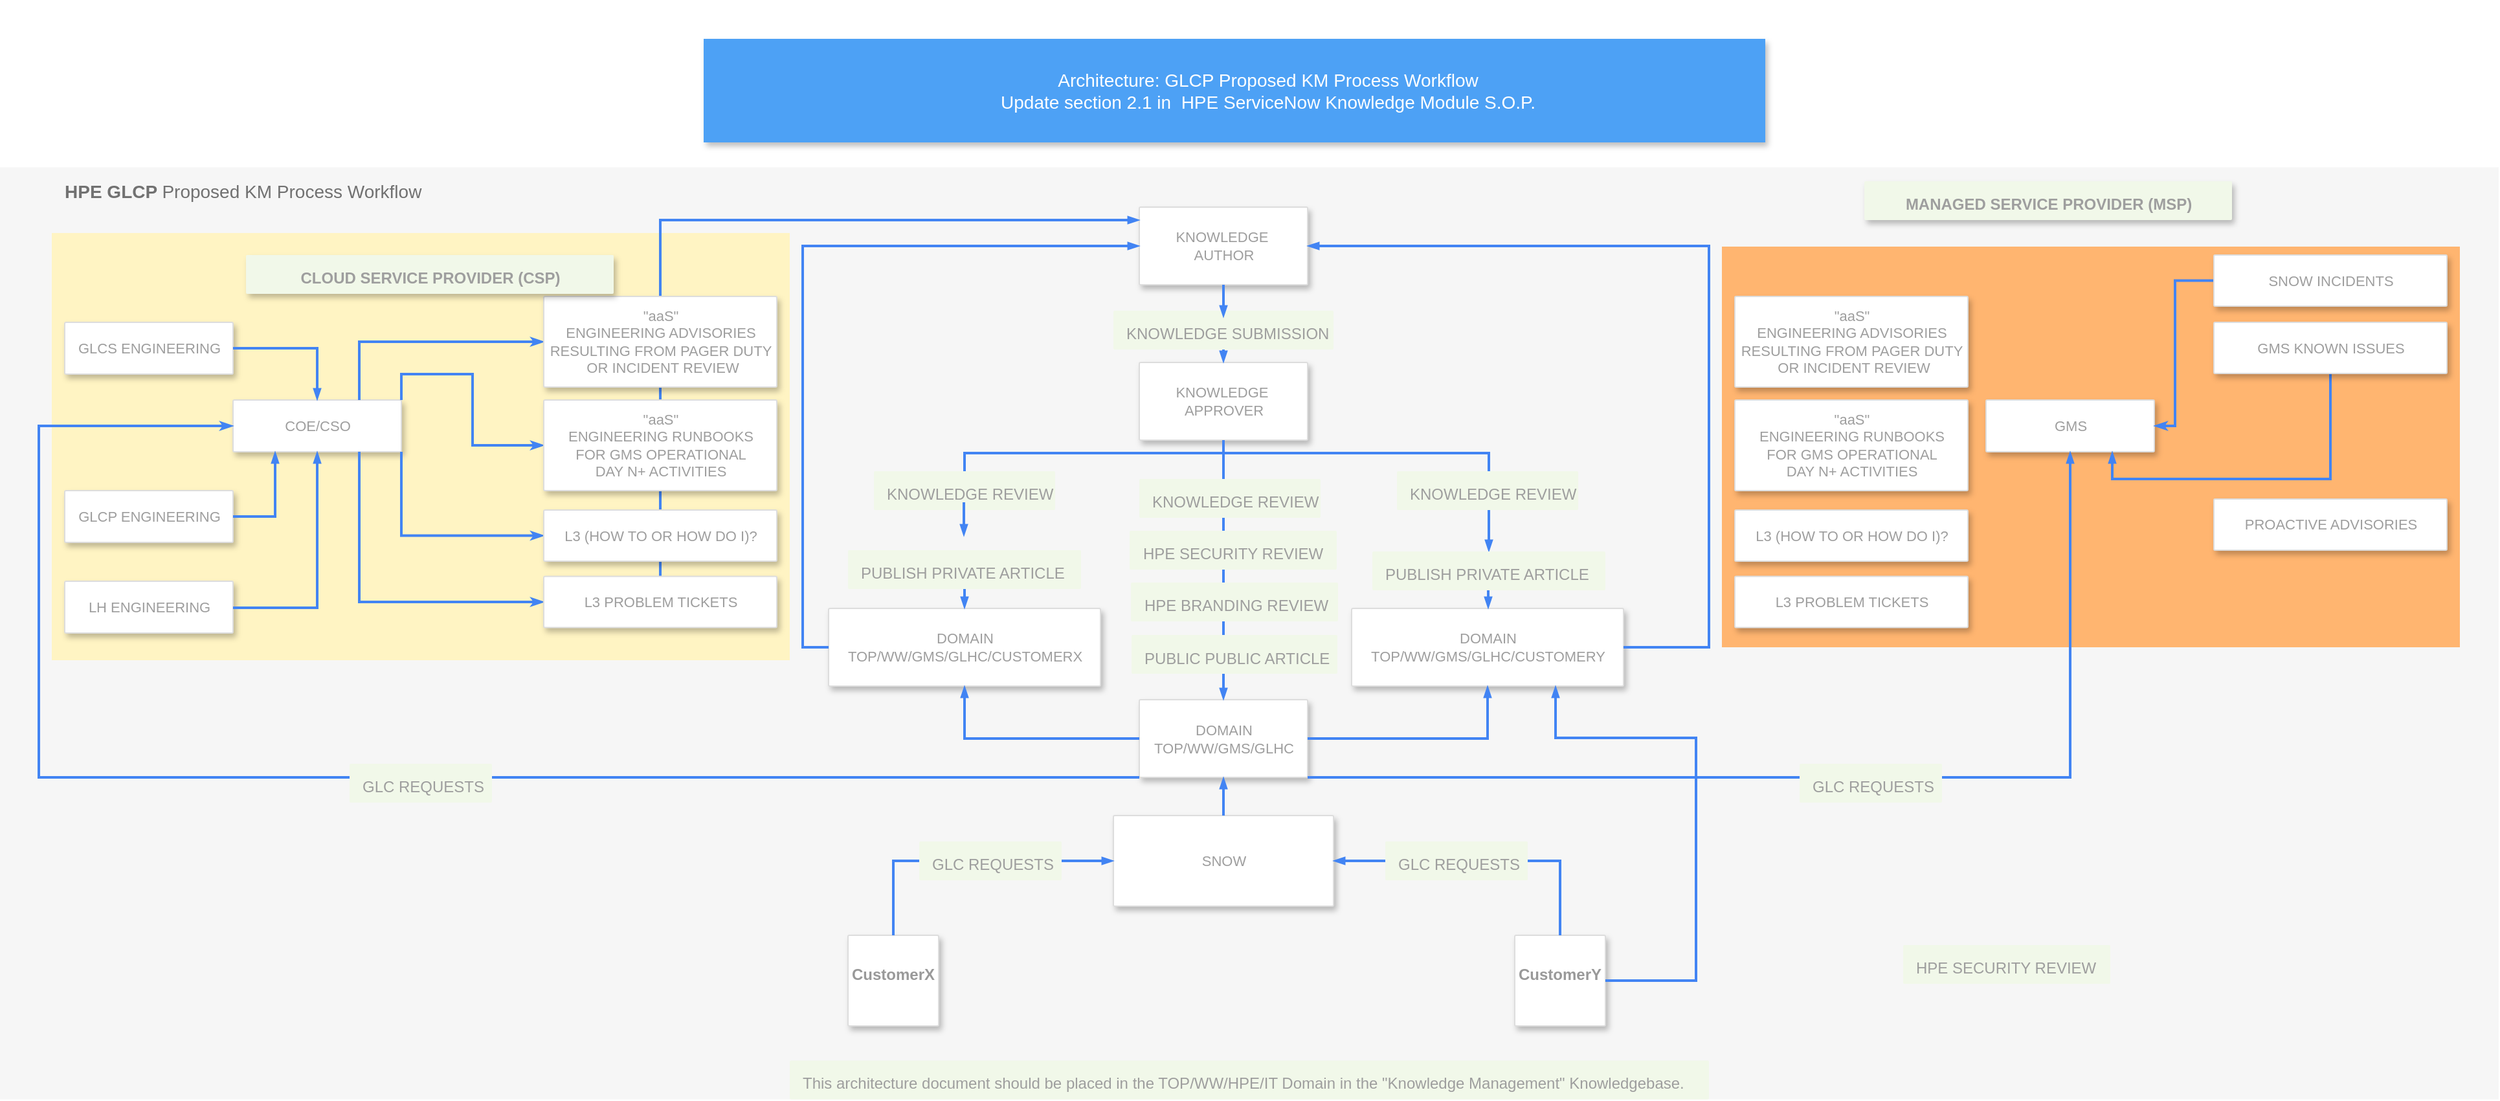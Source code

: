 <mxfile version="16.4.7" type="github">
  <diagram id="f106602c-feb2-e66a-4537-3a34d633f6aa" name="Page-1">
    <mxGraphModel dx="2149" dy="1016" grid="1" gridSize="10" guides="1" tooltips="1" connect="1" arrows="1" fold="1" page="1" pageScale="1" pageWidth="1169" pageHeight="827" background="none" math="0" shadow="0">
      <root>
        <mxCell id="0" />
        <mxCell id="1" parent="0" />
        <mxCell id="2mOgIgbufrFKnN0tF16E-1032" value="" style="fillColor=#FFFFFF;strokeColor=none;shadow=0;gradientColor=none;fontSize=14;align=left;spacing=10;fontColor=#717171;9E9E9E;verticalAlign=top;spacingTop=-4;fontStyle=0;spacingLeft=40;html=1;" vertex="1" parent="1">
          <mxGeometry x="110" width="1900" height="140" as="geometry" />
        </mxCell>
        <mxCell id="14" value="&lt;b&gt;HPE GLCP &lt;/b&gt;Proposed KM Process Workflow" style="fillColor=#F6F6F6;strokeColor=none;shadow=0;gradientColor=none;fontSize=14;align=left;spacing=10;fontColor=#717171;9E9E9E;verticalAlign=top;spacingTop=-4;fontStyle=0;spacingLeft=40;html=1;" parent="1" vertex="1">
          <mxGeometry x="90" y="129.25" width="1930" height="720" as="geometry" />
        </mxCell>
        <mxCell id="997" value="KNOWLEDGE SUBMISSION" style="rounded=1;absoluteArcSize=1;arcSize=2;html=1;strokeColor=none;gradientColor=none;shadow=0;dashed=0;fontSize=12;fontColor=#9E9E9E;align=left;verticalAlign=top;spacing=10;spacingTop=-4;fillColor=#F1F8E9;" parent="1" vertex="1">
          <mxGeometry x="950" y="240" width="170" height="30" as="geometry" />
        </mxCell>
        <mxCell id="818" value="Architecture: GLCP Proposed KM Process Workflow &lt;br&gt;Update section 2.1 in&amp;nbsp;&amp;nbsp;HPE ServiceNow Knowledge Module S.O.P." style="fillColor=#4DA1F5;strokeColor=none;shadow=1;gradientColor=none;fontSize=14;align=center;spacingLeft=50;fontColor=#ffffff;html=1;" parent="1" vertex="1">
          <mxGeometry x="633.5" y="30" width="820" height="80" as="geometry" />
        </mxCell>
        <mxCell id="985" value="CustomerX&lt;br&gt;&lt;br&gt;&lt;br&gt;" style="strokeColor=#dddddd;fillColor=#ffffff;shadow=1;strokeWidth=1;rounded=1;absoluteArcSize=1;arcSize=2;labelPosition=center;verticalLabelPosition=middle;align=center;verticalAlign=bottom;spacingLeft=0;fontColor=#999999;fontSize=12;whiteSpace=wrap;spacingBottom=2;html=1;fontStyle=1" parent="1" vertex="1">
          <mxGeometry x="745" y="722.5" width="70" height="70" as="geometry" />
        </mxCell>
        <mxCell id="987" value="CustomerY&lt;br&gt;&lt;br&gt;&lt;br&gt;" style="strokeColor=#dddddd;fillColor=#ffffff;shadow=1;strokeWidth=1;rounded=1;absoluteArcSize=1;arcSize=2;labelPosition=center;verticalLabelPosition=middle;align=center;verticalAlign=bottom;spacingLeft=0;fontColor=#999999;fontSize=12;whiteSpace=wrap;spacingBottom=2;html=1;fontStyle=1" parent="1" vertex="1">
          <mxGeometry x="1260" y="722.5" width="70" height="70" as="geometry" />
        </mxCell>
        <mxCell id="989" value="KNOWLEDGE&amp;nbsp;&lt;br&gt;AUTHOR" style="strokeColor=#dddddd;fillColor=#ffffff;shadow=1;strokeWidth=1;rounded=1;absoluteArcSize=1;arcSize=2;fontSize=11;fontColor=#9E9E9E;align=center;html=1;" parent="1" vertex="1">
          <mxGeometry x="970" y="160" width="130" height="60" as="geometry" />
        </mxCell>
        <mxCell id="995" value="SNOW" style="strokeColor=#dddddd;fillColor=#ffffff;shadow=1;strokeWidth=1;rounded=1;absoluteArcSize=1;arcSize=2;fontSize=11;fontColor=#9E9E9E;align=center;html=1;" parent="1" vertex="1">
          <mxGeometry x="950" y="630" width="170" height="70" as="geometry" />
        </mxCell>
        <mxCell id="2mOgIgbufrFKnN0tF16E-1006" style="edgeStyle=orthogonalEdgeStyle;rounded=0;elbow=vertical;html=1;labelBackgroundColor=none;startFill=1;startSize=4;endArrow=blockThin;endFill=1;endSize=4;jettySize=auto;orthogonalLoop=1;strokeColor=#4284F3;strokeWidth=2;fontSize=12;fontColor=#000000;align=left;dashed=0;entryX=0;entryY=0.5;entryDx=0;entryDy=0;exitX=1;exitY=0.5;exitDx=0;exitDy=0;startArrow=none;" edge="1" parent="1" source="2mOgIgbufrFKnN0tF16E-1030" target="995">
          <mxGeometry relative="1" as="geometry">
            <Array as="points" />
            <mxPoint x="790" y="747.5" as="sourcePoint" />
            <mxPoint x="1210" y="452.5" as="targetPoint" />
          </mxGeometry>
        </mxCell>
        <mxCell id="2mOgIgbufrFKnN0tF16E-1009" value="DOMAIN&lt;br&gt;TOP/WW/GMS/GLHC" style="strokeColor=#dddddd;fillColor=#ffffff;shadow=1;strokeWidth=1;rounded=1;absoluteArcSize=1;arcSize=2;fontSize=11;fontColor=#9E9E9E;align=center;html=1;" vertex="1" parent="1">
          <mxGeometry x="970" y="540.5" width="130" height="60" as="geometry" />
        </mxCell>
        <mxCell id="2mOgIgbufrFKnN0tF16E-1022" value="DOMAIN&lt;br&gt;TOP/WW/GMS/GLHC/CUSTOMERX" style="strokeColor=#dddddd;fillColor=#ffffff;shadow=1;strokeWidth=1;rounded=1;absoluteArcSize=1;arcSize=2;fontSize=11;fontColor=#9E9E9E;align=center;html=1;" vertex="1" parent="1">
          <mxGeometry x="730" y="470" width="210" height="60" as="geometry" />
        </mxCell>
        <mxCell id="2mOgIgbufrFKnN0tF16E-1024" value="DOMAIN&lt;br&gt;TOP/WW/GMS/GLHC/CUSTOMERY" style="strokeColor=#dddddd;fillColor=#ffffff;shadow=1;strokeWidth=1;rounded=1;absoluteArcSize=1;arcSize=2;fontSize=11;fontColor=#9E9E9E;align=center;html=1;" vertex="1" parent="1">
          <mxGeometry x="1134" y="470" width="210" height="60" as="geometry" />
        </mxCell>
        <mxCell id="2mOgIgbufrFKnN0tF16E-1025" style="edgeStyle=orthogonalEdgeStyle;rounded=0;elbow=vertical;html=1;labelBackgroundColor=none;startFill=1;startSize=4;endArrow=blockThin;endFill=1;endSize=4;jettySize=auto;orthogonalLoop=1;strokeColor=#4284F3;strokeWidth=2;fontSize=12;fontColor=#000000;align=left;dashed=0;exitX=0.5;exitY=0;exitDx=0;exitDy=0;entryX=0.5;entryY=1;entryDx=0;entryDy=0;" edge="1" parent="1" source="995" target="2mOgIgbufrFKnN0tF16E-1009">
          <mxGeometry relative="1" as="geometry">
            <Array as="points" />
            <mxPoint x="690" y="640" as="sourcePoint" />
            <mxPoint x="785" y="585" as="targetPoint" />
          </mxGeometry>
        </mxCell>
        <mxCell id="2mOgIgbufrFKnN0tF16E-1026" style="edgeStyle=orthogonalEdgeStyle;rounded=0;elbow=vertical;html=1;labelBackgroundColor=none;startFill=1;startSize=4;endArrow=blockThin;endFill=1;endSize=4;jettySize=auto;orthogonalLoop=1;strokeColor=#4284F3;strokeWidth=2;fontSize=12;fontColor=#000000;align=left;dashed=0;exitX=0;exitY=0.5;exitDx=0;exitDy=0;entryX=0.5;entryY=1;entryDx=0;entryDy=0;" edge="1" parent="1" source="2mOgIgbufrFKnN0tF16E-1009" target="2mOgIgbufrFKnN0tF16E-1022">
          <mxGeometry relative="1" as="geometry">
            <Array as="points">
              <mxPoint x="835" y="571" />
            </Array>
            <mxPoint x="860" y="590" as="sourcePoint" />
            <mxPoint x="860" y="558" as="targetPoint" />
          </mxGeometry>
        </mxCell>
        <mxCell id="2mOgIgbufrFKnN0tF16E-1028" style="edgeStyle=orthogonalEdgeStyle;rounded=0;elbow=vertical;html=1;labelBackgroundColor=none;startFill=1;startSize=4;endArrow=blockThin;endFill=1;endSize=4;jettySize=auto;orthogonalLoop=1;strokeColor=#4284F3;strokeWidth=2;fontSize=12;fontColor=#000000;align=left;dashed=0;exitX=1;exitY=0.5;exitDx=0;exitDy=0;entryX=0.5;entryY=1;entryDx=0;entryDy=0;" edge="1" parent="1" source="2mOgIgbufrFKnN0tF16E-1009" target="2mOgIgbufrFKnN0tF16E-1024">
          <mxGeometry relative="1" as="geometry">
            <Array as="points">
              <mxPoint x="1239" y="571" />
            </Array>
            <mxPoint x="1215" y="570.5" as="sourcePoint" />
            <mxPoint x="1160" y="530" as="targetPoint" />
          </mxGeometry>
        </mxCell>
        <mxCell id="2mOgIgbufrFKnN0tF16E-1029" value="KNOWLEDGE&amp;nbsp;&lt;br&gt;APPROVER" style="strokeColor=#dddddd;fillColor=#ffffff;shadow=1;strokeWidth=1;rounded=1;absoluteArcSize=1;arcSize=2;fontSize=11;fontColor=#9E9E9E;align=center;html=1;" vertex="1" parent="1">
          <mxGeometry x="970" y="280" width="130" height="60" as="geometry" />
        </mxCell>
        <mxCell id="2mOgIgbufrFKnN0tF16E-1033" style="edgeStyle=orthogonalEdgeStyle;rounded=0;elbow=vertical;html=1;labelBackgroundColor=none;startFill=1;startSize=4;endArrow=blockThin;endFill=1;endSize=4;jettySize=auto;orthogonalLoop=1;strokeColor=#4284F3;strokeWidth=2;fontSize=12;fontColor=#000000;align=left;dashed=0;entryX=1;entryY=0.5;entryDx=0;entryDy=0;exitX=0;exitY=0.5;exitDx=0;exitDy=0;startArrow=none;" edge="1" parent="1" source="2mOgIgbufrFKnN0tF16E-1050" target="995">
          <mxGeometry relative="1" as="geometry">
            <Array as="points" />
            <mxPoint x="1180" y="693.75" as="sourcePoint" />
            <mxPoint x="1215" y="636.25" as="targetPoint" />
          </mxGeometry>
        </mxCell>
        <mxCell id="2mOgIgbufrFKnN0tF16E-1034" style="edgeStyle=orthogonalEdgeStyle;rounded=0;elbow=vertical;html=1;labelBackgroundColor=none;startFill=1;startSize=4;endArrow=blockThin;endFill=1;endSize=4;jettySize=auto;orthogonalLoop=1;strokeColor=#4284F3;strokeWidth=2;fontSize=12;fontColor=#000000;align=left;dashed=0;exitX=0.5;exitY=1;exitDx=0;exitDy=0;entryX=0.5;entryY=0;entryDx=0;entryDy=0;" edge="1" parent="1" source="2mOgIgbufrFKnN0tF16E-1056" target="2mOgIgbufrFKnN0tF16E-1022">
          <mxGeometry relative="1" as="geometry">
            <Array as="points" />
            <mxPoint x="470" y="472.5" as="sourcePoint" />
            <mxPoint x="470" y="440.5" as="targetPoint" />
          </mxGeometry>
        </mxCell>
        <mxCell id="2mOgIgbufrFKnN0tF16E-1035" style="edgeStyle=orthogonalEdgeStyle;rounded=0;elbow=vertical;html=1;labelBackgroundColor=none;startFill=1;startSize=4;endArrow=blockThin;endFill=1;endSize=4;jettySize=auto;orthogonalLoop=1;strokeColor=#4284F3;strokeWidth=2;fontSize=12;fontColor=#000000;align=left;dashed=0;entryX=0.5;entryY=0;entryDx=0;entryDy=0;" edge="1" parent="1" target="2mOgIgbufrFKnN0tF16E-1009">
          <mxGeometry relative="1" as="geometry">
            <Array as="points">
              <mxPoint x="1035" y="410" />
            </Array>
            <mxPoint x="1035" y="350" as="sourcePoint" />
            <mxPoint x="280" y="770.5" as="targetPoint" />
          </mxGeometry>
        </mxCell>
        <mxCell id="2mOgIgbufrFKnN0tF16E-1036" style="edgeStyle=orthogonalEdgeStyle;rounded=0;elbow=vertical;html=1;labelBackgroundColor=none;startFill=1;startSize=4;endArrow=blockThin;endFill=1;endSize=4;jettySize=auto;orthogonalLoop=1;strokeColor=#4284F3;strokeWidth=2;fontSize=12;fontColor=#000000;align=left;dashed=0;exitX=0;exitY=0.5;exitDx=0;exitDy=0;entryX=0;entryY=0.5;entryDx=0;entryDy=0;" edge="1" parent="1" source="2mOgIgbufrFKnN0tF16E-1022" target="989">
          <mxGeometry relative="1" as="geometry">
            <Array as="points">
              <mxPoint x="710" y="500" />
              <mxPoint x="710" y="190" />
            </Array>
            <mxPoint x="790" y="502" as="sourcePoint" />
            <mxPoint x="790" y="470" as="targetPoint" />
          </mxGeometry>
        </mxCell>
        <mxCell id="2mOgIgbufrFKnN0tF16E-1038" style="edgeStyle=orthogonalEdgeStyle;rounded=0;elbow=vertical;html=1;labelBackgroundColor=none;startFill=1;startSize=4;endArrow=blockThin;endFill=1;endSize=4;jettySize=auto;orthogonalLoop=1;strokeColor=#4284F3;strokeWidth=2;fontSize=12;fontColor=#000000;align=left;dashed=0;exitX=0.5;exitY=1;exitDx=0;exitDy=0;" edge="1" parent="1" source="989">
          <mxGeometry relative="1" as="geometry">
            <Array as="points" />
            <mxPoint x="1300" y="302" as="sourcePoint" />
            <mxPoint x="1035" y="245" as="targetPoint" />
          </mxGeometry>
        </mxCell>
        <mxCell id="2mOgIgbufrFKnN0tF16E-1041" style="edgeStyle=orthogonalEdgeStyle;rounded=0;elbow=vertical;html=1;labelBackgroundColor=none;startFill=1;startSize=4;endArrow=blockThin;endFill=1;endSize=4;jettySize=auto;orthogonalLoop=1;strokeColor=#4284F3;strokeWidth=2;fontSize=12;fontColor=#000000;align=left;dashed=0;exitX=0.5;exitY=1;exitDx=0;exitDy=0;entryX=0.5;entryY=0;entryDx=0;entryDy=0;" edge="1" parent="1" source="997" target="2mOgIgbufrFKnN0tF16E-1029">
          <mxGeometry relative="1" as="geometry">
            <Array as="points" />
            <mxPoint x="1045" y="230" as="sourcePoint" />
            <mxPoint x="1045" y="255" as="targetPoint" />
          </mxGeometry>
        </mxCell>
        <mxCell id="2mOgIgbufrFKnN0tF16E-1030" value="GLC REQUESTS" style="rounded=1;absoluteArcSize=1;arcSize=2;html=1;strokeColor=none;gradientColor=none;shadow=0;dashed=0;fontSize=12;fontColor=#9E9E9E;align=left;verticalAlign=top;spacing=10;spacingTop=-4;fillColor=#F1F8E9;" vertex="1" parent="1">
          <mxGeometry x="800" y="650" width="110" height="30" as="geometry" />
        </mxCell>
        <mxCell id="2mOgIgbufrFKnN0tF16E-1049" value="" style="edgeStyle=orthogonalEdgeStyle;rounded=0;elbow=vertical;html=1;labelBackgroundColor=none;startFill=1;startSize=4;endArrow=none;endFill=1;endSize=4;jettySize=auto;orthogonalLoop=1;strokeColor=#4284F3;strokeWidth=2;fontSize=12;fontColor=#000000;align=left;dashed=0;entryX=0;entryY=0.5;entryDx=0;entryDy=0;exitX=0.5;exitY=0;exitDx=0;exitDy=0;" edge="1" parent="1" source="985" target="2mOgIgbufrFKnN0tF16E-1030">
          <mxGeometry relative="1" as="geometry">
            <Array as="points" />
            <mxPoint x="765" y="722.5" as="sourcePoint" />
            <mxPoint x="950" y="665" as="targetPoint" />
          </mxGeometry>
        </mxCell>
        <mxCell id="2mOgIgbufrFKnN0tF16E-1050" value="GLC REQUESTS" style="rounded=1;absoluteArcSize=1;arcSize=2;html=1;strokeColor=none;gradientColor=none;shadow=0;dashed=0;fontSize=12;fontColor=#9E9E9E;align=left;verticalAlign=top;spacing=10;spacingTop=-4;fillColor=#F1F8E9;" vertex="1" parent="1">
          <mxGeometry x="1160" y="650" width="110" height="30" as="geometry" />
        </mxCell>
        <mxCell id="2mOgIgbufrFKnN0tF16E-1051" value="" style="edgeStyle=orthogonalEdgeStyle;rounded=0;elbow=vertical;html=1;labelBackgroundColor=none;startFill=1;startSize=4;endArrow=none;endFill=1;endSize=4;jettySize=auto;orthogonalLoop=1;strokeColor=#4284F3;strokeWidth=2;fontSize=12;fontColor=#000000;align=left;dashed=0;entryX=1;entryY=0.5;entryDx=0;entryDy=0;exitX=0.5;exitY=0;exitDx=0;exitDy=0;" edge="1" parent="1" source="987" target="2mOgIgbufrFKnN0tF16E-1050">
          <mxGeometry relative="1" as="geometry">
            <Array as="points" />
            <mxPoint x="1315" y="722.5" as="sourcePoint" />
            <mxPoint x="1120" y="665" as="targetPoint" />
          </mxGeometry>
        </mxCell>
        <mxCell id="2mOgIgbufrFKnN0tF16E-1052" style="edgeStyle=orthogonalEdgeStyle;rounded=0;elbow=vertical;html=1;labelBackgroundColor=none;startFill=1;startSize=4;endArrow=blockThin;endFill=1;endSize=4;jettySize=auto;orthogonalLoop=1;strokeColor=#4284F3;strokeWidth=2;fontSize=12;fontColor=#000000;align=left;dashed=0;exitX=1;exitY=0.5;exitDx=0;exitDy=0;entryX=1;entryY=0.5;entryDx=0;entryDy=0;" edge="1" parent="1" source="2mOgIgbufrFKnN0tF16E-1024" target="989">
          <mxGeometry relative="1" as="geometry">
            <Array as="points">
              <mxPoint x="1410" y="500" />
              <mxPoint x="1410" y="190" />
            </Array>
            <mxPoint x="1340" y="510" as="sourcePoint" />
            <mxPoint x="1500" y="200" as="targetPoint" />
          </mxGeometry>
        </mxCell>
        <mxCell id="2mOgIgbufrFKnN0tF16E-1055" value="PUBLIC PUBLIC ARTICLE" style="rounded=1;absoluteArcSize=1;arcSize=2;html=1;strokeColor=none;gradientColor=none;shadow=0;dashed=0;fontSize=12;fontColor=#9E9E9E;align=left;verticalAlign=top;spacing=10;spacingTop=-4;fillColor=#F1F8E9;" vertex="1" parent="1">
          <mxGeometry x="964" y="490.5" width="159" height="30" as="geometry" />
        </mxCell>
        <mxCell id="2mOgIgbufrFKnN0tF16E-1058" value="HPE BRANDING REVIEW" style="rounded=1;absoluteArcSize=1;arcSize=2;html=1;strokeColor=none;gradientColor=none;shadow=0;dashed=0;fontSize=12;fontColor=#9E9E9E;align=left;verticalAlign=top;spacing=10;spacingTop=-4;fillColor=#F1F8E9;" vertex="1" parent="1">
          <mxGeometry x="963.5" y="450" width="160" height="30" as="geometry" />
        </mxCell>
        <mxCell id="2mOgIgbufrFKnN0tF16E-1059" value="HPE SECURITY REVIEW" style="rounded=1;absoluteArcSize=1;arcSize=2;html=1;strokeColor=none;gradientColor=none;shadow=0;dashed=0;fontSize=12;fontColor=#9E9E9E;align=left;verticalAlign=top;spacing=10;spacingTop=-4;fillColor=#F1F8E9;" vertex="1" parent="1">
          <mxGeometry x="962.5" y="410" width="160" height="30" as="geometry" />
        </mxCell>
        <mxCell id="2mOgIgbufrFKnN0tF16E-1092" value="" style="fillColor=#FFF4C3;strokeColor=none;shadow=0;gradientColor=none;fontSize=14;align=left;spacing=10;fontColor=#717171;9E9E9E;verticalAlign=top;spacingTop=-4;fontStyle=0;spacingLeft=40;html=1;" vertex="1" parent="1">
          <mxGeometry x="130" y="180" width="570" height="330" as="geometry" />
        </mxCell>
        <mxCell id="2mOgIgbufrFKnN0tF16E-1065" style="edgeStyle=orthogonalEdgeStyle;rounded=0;elbow=vertical;html=1;labelBackgroundColor=none;startFill=1;startSize=4;endArrow=blockThin;endFill=1;endSize=4;jettySize=auto;orthogonalLoop=1;strokeColor=#4284F3;strokeWidth=2;fontSize=12;fontColor=#000000;align=left;dashed=0;entryX=0.5;entryY=0;entryDx=0;entryDy=0;" edge="1" parent="1" target="2mOgIgbufrFKnN0tF16E-1063">
          <mxGeometry relative="1" as="geometry">
            <Array as="points">
              <mxPoint x="835" y="350" />
              <mxPoint x="835" y="384" />
            </Array>
            <mxPoint x="1040" y="350" as="sourcePoint" />
            <mxPoint x="632.5" y="400" as="targetPoint" />
          </mxGeometry>
        </mxCell>
        <mxCell id="2mOgIgbufrFKnN0tF16E-1063" value="KNOWLEDGE REVIEW" style="rounded=1;absoluteArcSize=1;arcSize=2;html=1;strokeColor=none;gradientColor=none;shadow=0;dashed=0;fontSize=12;fontColor=#9E9E9E;align=left;verticalAlign=top;spacing=10;spacingTop=-4;fillColor=#F1F8E9;" vertex="1" parent="1">
          <mxGeometry x="765" y="364" width="140" height="30" as="geometry" />
        </mxCell>
        <mxCell id="2mOgIgbufrFKnN0tF16E-1056" value="PUBLISH PRIVATE ARTICLE" style="rounded=1;absoluteArcSize=1;arcSize=2;html=1;strokeColor=none;gradientColor=none;shadow=0;dashed=0;fontSize=12;fontColor=#9E9E9E;align=left;verticalAlign=top;spacing=10;spacingTop=-4;fillColor=#F1F8E9;" vertex="1" parent="1">
          <mxGeometry x="745" y="425" width="180" height="30" as="geometry" />
        </mxCell>
        <mxCell id="2mOgIgbufrFKnN0tF16E-1066" value="KNOWLEDGE REVIEW" style="rounded=1;absoluteArcSize=1;arcSize=2;html=1;strokeColor=none;gradientColor=none;shadow=0;dashed=0;fontSize=12;fontColor=#9E9E9E;align=left;verticalAlign=top;spacing=10;spacingTop=-4;fillColor=#F1F8E9;" vertex="1" parent="1">
          <mxGeometry x="970" y="370" width="140" height="30" as="geometry" />
        </mxCell>
        <mxCell id="2mOgIgbufrFKnN0tF16E-1068" style="edgeStyle=orthogonalEdgeStyle;rounded=0;elbow=vertical;html=1;labelBackgroundColor=none;startFill=1;startSize=4;endArrow=blockThin;endFill=1;endSize=4;jettySize=auto;orthogonalLoop=1;strokeColor=#4284F3;strokeWidth=2;fontSize=12;fontColor=#000000;align=left;dashed=0;exitX=0.5;exitY=1;exitDx=0;exitDy=0;entryX=0.5;entryY=0;entryDx=0;entryDy=0;" edge="1" parent="1">
          <mxGeometry relative="1" as="geometry">
            <Array as="points">
              <mxPoint x="834.5" y="394" />
              <mxPoint x="834.5" y="394" />
            </Array>
            <mxPoint x="834.5" y="388" as="sourcePoint" />
            <mxPoint x="834.5" y="414" as="targetPoint" />
          </mxGeometry>
        </mxCell>
        <mxCell id="2mOgIgbufrFKnN0tF16E-1053" style="edgeStyle=orthogonalEdgeStyle;rounded=0;elbow=vertical;html=1;labelBackgroundColor=none;startFill=1;startSize=4;endArrow=blockThin;endFill=1;endSize=4;jettySize=auto;orthogonalLoop=1;strokeColor=#4284F3;strokeWidth=2;fontSize=12;fontColor=#000000;align=left;dashed=0;exitX=0.5;exitY=1;exitDx=0;exitDy=0;entryX=0.5;entryY=0;entryDx=0;entryDy=0;" edge="1" parent="1" source="2mOgIgbufrFKnN0tF16E-1029" target="2mOgIgbufrFKnN0tF16E-1067">
          <mxGeometry relative="1" as="geometry">
            <Array as="points">
              <mxPoint x="1035" y="350" />
              <mxPoint x="1240" y="350" />
              <mxPoint x="1240" y="414" />
            </Array>
            <mxPoint x="1330" y="310" as="sourcePoint" />
            <mxPoint x="1310" y="400" as="targetPoint" />
          </mxGeometry>
        </mxCell>
        <mxCell id="2mOgIgbufrFKnN0tF16E-1070" value="KNOWLEDGE REVIEW" style="rounded=1;absoluteArcSize=1;arcSize=2;html=1;strokeColor=none;gradientColor=none;shadow=0;dashed=0;fontSize=12;fontColor=#9E9E9E;align=left;verticalAlign=top;spacing=10;spacingTop=-4;fillColor=#F1F8E9;" vertex="1" parent="1">
          <mxGeometry x="1169" y="364" width="140" height="30" as="geometry" />
        </mxCell>
        <mxCell id="2mOgIgbufrFKnN0tF16E-1072" style="edgeStyle=orthogonalEdgeStyle;rounded=0;elbow=vertical;html=1;labelBackgroundColor=none;startFill=1;startSize=4;endArrow=blockThin;endFill=1;endSize=4;jettySize=auto;orthogonalLoop=1;strokeColor=#4284F3;strokeWidth=2;fontSize=12;fontColor=#000000;align=left;dashed=0;exitX=0.5;exitY=1;exitDx=0;exitDy=0;entryX=0.5;entryY=0;entryDx=0;entryDy=0;" edge="1" parent="1">
          <mxGeometry relative="1" as="geometry">
            <Array as="points" />
            <mxPoint x="1239.5" y="446" as="sourcePoint" />
            <mxPoint x="1239.5" y="470" as="targetPoint" />
          </mxGeometry>
        </mxCell>
        <mxCell id="2mOgIgbufrFKnN0tF16E-1075" value="GLCS ENGINEERING" style="strokeColor=#dddddd;fillColor=#ffffff;shadow=1;strokeWidth=1;rounded=1;absoluteArcSize=1;arcSize=2;fontSize=11;fontColor=#9E9E9E;align=center;html=1;" vertex="1" parent="1">
          <mxGeometry x="140" y="249" width="130" height="40" as="geometry" />
        </mxCell>
        <mxCell id="2mOgIgbufrFKnN0tF16E-1076" value="GLCP ENGINEERING" style="strokeColor=#dddddd;fillColor=#ffffff;shadow=1;strokeWidth=1;rounded=1;absoluteArcSize=1;arcSize=2;fontSize=11;fontColor=#9E9E9E;align=center;html=1;" vertex="1" parent="1">
          <mxGeometry x="140" y="379" width="130" height="40" as="geometry" />
        </mxCell>
        <mxCell id="2mOgIgbufrFKnN0tF16E-1077" value="COE/CSO" style="strokeColor=#dddddd;fillColor=#ffffff;shadow=1;strokeWidth=1;rounded=1;absoluteArcSize=1;arcSize=2;fontSize=11;fontColor=#9E9E9E;align=center;html=1;" vertex="1" parent="1">
          <mxGeometry x="270" y="309" width="130" height="40" as="geometry" />
        </mxCell>
        <mxCell id="2mOgIgbufrFKnN0tF16E-1079" style="edgeStyle=orthogonalEdgeStyle;rounded=0;elbow=vertical;html=1;labelBackgroundColor=none;startFill=1;startSize=4;endArrow=blockThin;endFill=1;endSize=4;jettySize=auto;orthogonalLoop=1;strokeColor=#4284F3;strokeWidth=2;fontSize=12;fontColor=#000000;align=left;dashed=0;exitX=1;exitY=0.5;exitDx=0;exitDy=0;entryX=0.25;entryY=1;entryDx=0;entryDy=0;" edge="1" parent="1" source="2mOgIgbufrFKnN0tF16E-1076" target="2mOgIgbufrFKnN0tF16E-1077">
          <mxGeometry relative="1" as="geometry">
            <Array as="points">
              <mxPoint x="303" y="399" />
            </Array>
            <mxPoint x="397.5" y="529.5" as="sourcePoint" />
            <mxPoint x="210" y="489" as="targetPoint" />
          </mxGeometry>
        </mxCell>
        <mxCell id="2mOgIgbufrFKnN0tF16E-1080" style="edgeStyle=orthogonalEdgeStyle;rounded=0;elbow=vertical;html=1;labelBackgroundColor=none;startFill=1;startSize=4;endArrow=blockThin;endFill=1;endSize=4;jettySize=auto;orthogonalLoop=1;strokeColor=#4284F3;strokeWidth=2;fontSize=12;fontColor=#000000;align=left;dashed=0;exitX=1;exitY=0.5;exitDx=0;exitDy=0;entryX=0.5;entryY=0;entryDx=0;entryDy=0;" edge="1" parent="1" target="2mOgIgbufrFKnN0tF16E-1077">
          <mxGeometry relative="1" as="geometry">
            <Array as="points">
              <mxPoint x="335" y="269" />
            </Array>
            <mxPoint x="270" y="269" as="sourcePoint" />
            <mxPoint x="335" y="239" as="targetPoint" />
          </mxGeometry>
        </mxCell>
        <mxCell id="2mOgIgbufrFKnN0tF16E-1081" value="LH ENGINEERING" style="strokeColor=#dddddd;fillColor=#ffffff;shadow=1;strokeWidth=1;rounded=1;absoluteArcSize=1;arcSize=2;fontSize=11;fontColor=#9E9E9E;align=center;html=1;" vertex="1" parent="1">
          <mxGeometry x="140" y="449" width="130" height="40" as="geometry" />
        </mxCell>
        <mxCell id="2mOgIgbufrFKnN0tF16E-1082" style="edgeStyle=orthogonalEdgeStyle;rounded=0;elbow=vertical;html=1;labelBackgroundColor=none;startFill=1;startSize=4;endArrow=blockThin;endFill=1;endSize=4;jettySize=auto;orthogonalLoop=1;strokeColor=#4284F3;strokeWidth=2;fontSize=12;fontColor=#000000;align=left;dashed=0;exitX=1;exitY=0.5;exitDx=0;exitDy=0;entryX=0.5;entryY=1;entryDx=0;entryDy=0;" edge="1" parent="1" target="2mOgIgbufrFKnN0tF16E-1077">
          <mxGeometry relative="1" as="geometry">
            <Array as="points">
              <mxPoint x="335" y="470" />
            </Array>
            <mxPoint x="270" y="469.5" as="sourcePoint" />
            <mxPoint x="335" y="419.5" as="targetPoint" />
          </mxGeometry>
        </mxCell>
        <mxCell id="2mOgIgbufrFKnN0tF16E-1083" value="" style="edgeStyle=orthogonalEdgeStyle;rounded=0;elbow=vertical;html=1;labelBackgroundColor=none;startFill=1;startSize=4;endArrow=classicThin;endFill=1;endSize=4;jettySize=auto;orthogonalLoop=1;strokeColor=#4284F3;strokeWidth=2;fontSize=12;fontColor=#000000;align=left;dashed=0;exitX=0.75;exitY=0;exitDx=0;exitDy=0;entryX=0;entryY=0.5;entryDx=0;entryDy=0;" edge="1" parent="1" source="2mOgIgbufrFKnN0tF16E-1077" target="2mOgIgbufrFKnN0tF16E-1043">
          <mxGeometry relative="1" as="geometry">
            <Array as="points" />
            <mxPoint x="270" y="656.5" as="sourcePoint" />
            <mxPoint x="470" y="264" as="targetPoint" />
          </mxGeometry>
        </mxCell>
        <mxCell id="2mOgIgbufrFKnN0tF16E-1086" value="" style="edgeStyle=orthogonalEdgeStyle;rounded=0;elbow=vertical;html=1;labelBackgroundColor=none;startFill=1;startSize=4;endArrow=classicThin;endFill=1;endSize=4;jettySize=auto;orthogonalLoop=1;strokeColor=#4284F3;strokeWidth=2;fontSize=12;fontColor=#000000;align=left;dashed=0;exitX=1;exitY=0;exitDx=0;exitDy=0;" edge="1" parent="1" source="2mOgIgbufrFKnN0tF16E-1077" target="2mOgIgbufrFKnN0tF16E-1044">
          <mxGeometry relative="1" as="geometry">
            <Array as="points" />
            <mxPoint x="340" y="653.5" as="sourcePoint" />
            <mxPoint x="482.5" y="608.5" as="targetPoint" />
          </mxGeometry>
        </mxCell>
        <mxCell id="2mOgIgbufrFKnN0tF16E-1088" value="" style="edgeStyle=orthogonalEdgeStyle;rounded=0;elbow=vertical;html=1;labelBackgroundColor=none;startFill=1;startSize=4;endArrow=classicThin;endFill=1;endSize=4;jettySize=auto;orthogonalLoop=1;strokeColor=#4284F3;strokeWidth=2;fontSize=12;fontColor=#000000;align=left;dashed=0;exitX=1;exitY=1;exitDx=0;exitDy=0;entryX=0;entryY=0.5;entryDx=0;entryDy=0;" edge="1" parent="1" source="2mOgIgbufrFKnN0tF16E-1077" target="2mOgIgbufrFKnN0tF16E-1046">
          <mxGeometry relative="1" as="geometry">
            <Array as="points">
              <mxPoint x="400" y="414" />
            </Array>
            <mxPoint x="390" y="403" as="sourcePoint" />
            <mxPoint x="500" y="503" as="targetPoint" />
          </mxGeometry>
        </mxCell>
        <mxCell id="2mOgIgbufrFKnN0tF16E-1089" value="" style="edgeStyle=orthogonalEdgeStyle;rounded=0;elbow=vertical;html=1;labelBackgroundColor=none;startFill=1;startSize=4;endArrow=classicThin;endFill=1;endSize=4;jettySize=auto;orthogonalLoop=1;strokeColor=#4284F3;strokeWidth=2;fontSize=12;fontColor=#000000;align=left;dashed=0;exitX=0.75;exitY=1;exitDx=0;exitDy=0;entryX=0;entryY=0.5;entryDx=0;entryDy=0;" edge="1" parent="1" source="2mOgIgbufrFKnN0tF16E-1077" target="2mOgIgbufrFKnN0tF16E-1060">
          <mxGeometry relative="1" as="geometry">
            <Array as="points">
              <mxPoint x="368" y="465" />
            </Array>
            <mxPoint x="380" y="419" as="sourcePoint" />
            <mxPoint x="470" y="470" as="targetPoint" />
          </mxGeometry>
        </mxCell>
        <mxCell id="2mOgIgbufrFKnN0tF16E-1085" style="edgeStyle=orthogonalEdgeStyle;rounded=0;elbow=vertical;html=1;labelBackgroundColor=none;startFill=1;startSize=4;endArrow=blockThin;endFill=1;endSize=4;jettySize=auto;orthogonalLoop=1;strokeColor=#4284F3;strokeWidth=2;fontSize=12;fontColor=#000000;align=left;dashed=0;exitX=0.5;exitY=0;exitDx=0;exitDy=0;" edge="1" parent="1" source="2mOgIgbufrFKnN0tF16E-1060">
          <mxGeometry relative="1" as="geometry">
            <Array as="points">
              <mxPoint x="600" y="170" />
            </Array>
            <mxPoint x="200" y="700" as="sourcePoint" />
            <mxPoint x="970" y="170" as="targetPoint" />
          </mxGeometry>
        </mxCell>
        <mxCell id="2mOgIgbufrFKnN0tF16E-1043" value="&quot;aaS&quot;&lt;br&gt;ENGINEERING ADVISORIES&lt;br&gt;RESULTING FROM PAGER DUTY&lt;br&gt;&amp;nbsp;OR INCIDENT REVIEW" style="strokeColor=#dddddd;fillColor=#ffffff;shadow=1;strokeWidth=1;rounded=1;absoluteArcSize=1;arcSize=2;fontSize=11;fontColor=#9E9E9E;align=center;html=1;" vertex="1" parent="1">
          <mxGeometry x="510" y="229" width="180" height="70" as="geometry" />
        </mxCell>
        <mxCell id="2mOgIgbufrFKnN0tF16E-1044" value="&quot;aaS&quot;&lt;br&gt;ENGINEERING RUNBOOKS&lt;br&gt;FOR GMS OPERATIONAL&lt;br&gt;DAY N+ ACTIVITIES" style="strokeColor=#dddddd;fillColor=#ffffff;shadow=1;strokeWidth=1;rounded=1;absoluteArcSize=1;arcSize=2;fontSize=11;fontColor=#9E9E9E;align=center;html=1;" vertex="1" parent="1">
          <mxGeometry x="510" y="309" width="180" height="70" as="geometry" />
        </mxCell>
        <mxCell id="2mOgIgbufrFKnN0tF16E-1046" value="L3 (HOW TO OR HOW DO I)?" style="strokeColor=#dddddd;fillColor=#ffffff;shadow=1;strokeWidth=1;rounded=1;absoluteArcSize=1;arcSize=2;fontSize=11;fontColor=#9E9E9E;align=center;html=1;" vertex="1" parent="1">
          <mxGeometry x="510" y="394" width="180" height="39.5" as="geometry" />
        </mxCell>
        <mxCell id="2mOgIgbufrFKnN0tF16E-1060" value="L3 PROBLEM TICKETS" style="strokeColor=#dddddd;fillColor=#ffffff;shadow=1;strokeWidth=1;rounded=1;absoluteArcSize=1;arcSize=2;fontSize=11;fontColor=#9E9E9E;align=center;html=1;" vertex="1" parent="1">
          <mxGeometry x="510" y="445.25" width="180" height="39.5" as="geometry" />
        </mxCell>
        <mxCell id="2mOgIgbufrFKnN0tF16E-1095" value="" style="fillColor=#FFB570;strokeColor=none;shadow=0;gradientColor=none;fontSize=14;align=left;spacing=10;fontColor=#717171;9E9E9E;verticalAlign=top;spacingTop=-4;fontStyle=0;spacingLeft=40;html=1;" vertex="1" parent="1">
          <mxGeometry x="1420" y="190.5" width="570" height="309.5" as="geometry" />
        </mxCell>
        <mxCell id="2mOgIgbufrFKnN0tF16E-1096" value="GMS" style="strokeColor=#dddddd;fillColor=#ffffff;shadow=1;strokeWidth=1;rounded=1;absoluteArcSize=1;arcSize=2;fontSize=11;fontColor=#9E9E9E;align=center;html=1;" vertex="1" parent="1">
          <mxGeometry x="1624" y="309" width="130" height="40" as="geometry" />
        </mxCell>
        <mxCell id="2mOgIgbufrFKnN0tF16E-1097" value="" style="edgeStyle=orthogonalEdgeStyle;rounded=0;elbow=vertical;html=1;labelBackgroundColor=none;startFill=1;startSize=4;endArrow=none;endFill=0;endSize=4;jettySize=auto;orthogonalLoop=1;strokeColor=#4284F3;strokeWidth=2;fontSize=12;fontColor=#000000;align=left;dashed=0;exitX=1;exitY=0.5;exitDx=0;exitDy=0;entryX=0;entryY=0.5;entryDx=0;entryDy=0;startArrow=classicThin;" edge="1" parent="1" source="2mOgIgbufrFKnN0tF16E-1096" target="2mOgIgbufrFKnN0tF16E-1098">
          <mxGeometry relative="1" as="geometry">
            <Array as="points">
              <mxPoint x="1770" y="329" />
              <mxPoint x="1770" y="217" />
            </Array>
            <mxPoint x="1667.5" y="-13" as="sourcePoint" />
            <mxPoint x="1810" y="177" as="targetPoint" />
          </mxGeometry>
        </mxCell>
        <mxCell id="2mOgIgbufrFKnN0tF16E-1098" value="SNOW INCIDENTS" style="strokeColor=#dddddd;fillColor=#ffffff;shadow=1;strokeWidth=1;rounded=1;absoluteArcSize=1;arcSize=2;fontSize=11;fontColor=#9E9E9E;align=center;html=1;" vertex="1" parent="1">
          <mxGeometry x="1800" y="197" width="180" height="39.5" as="geometry" />
        </mxCell>
        <mxCell id="2mOgIgbufrFKnN0tF16E-1099" style="edgeStyle=orthogonalEdgeStyle;rounded=0;elbow=vertical;html=1;labelBackgroundColor=none;startFill=1;startSize=4;endArrow=blockThin;endFill=1;endSize=4;jettySize=auto;orthogonalLoop=1;strokeColor=#4284F3;strokeWidth=2;fontSize=12;fontColor=#000000;align=left;dashed=0;exitX=0.5;exitY=1;exitDx=0;exitDy=0;entryX=0.75;entryY=1;entryDx=0;entryDy=0;" edge="1" parent="1" source="2mOgIgbufrFKnN0tF16E-1110" target="2mOgIgbufrFKnN0tF16E-1096">
          <mxGeometry relative="1" as="geometry">
            <Array as="points">
              <mxPoint x="1890" y="370" />
              <mxPoint x="1722" y="370" />
            </Array>
            <mxPoint x="1845" y="300" as="sourcePoint" />
            <mxPoint x="2130" y="320" as="targetPoint" />
          </mxGeometry>
        </mxCell>
        <mxCell id="2mOgIgbufrFKnN0tF16E-1102" value="CLOUD SERVICE PROVIDER (CSP)" style="rounded=1;absoluteArcSize=1;arcSize=2;html=1;strokeColor=none;gradientColor=none;shadow=1;dashed=0;fontSize=12;fontColor=#9E9E9E;align=center;verticalAlign=top;spacing=10;spacingTop=-4;fillColor=#F1F8E9;fontStyle=1" vertex="1" parent="1">
          <mxGeometry x="280" y="197" width="284" height="30" as="geometry" />
        </mxCell>
        <mxCell id="2mOgIgbufrFKnN0tF16E-1104" style="edgeStyle=orthogonalEdgeStyle;rounded=0;elbow=vertical;html=1;labelBackgroundColor=none;startFill=1;startSize=4;endArrow=blockThin;endFill=1;endSize=4;jettySize=auto;orthogonalLoop=1;strokeColor=#4284F3;strokeWidth=2;fontSize=12;fontColor=#000000;align=left;dashed=0;entryX=0.5;entryY=1;entryDx=0;entryDy=0;exitX=1;exitY=1;exitDx=0;exitDy=0;" edge="1" parent="1" source="2mOgIgbufrFKnN0tF16E-1009" target="2mOgIgbufrFKnN0tF16E-1096">
          <mxGeometry relative="1" as="geometry">
            <Array as="points">
              <mxPoint x="1689" y="601" />
            </Array>
            <mxPoint x="1110" y="601" as="sourcePoint" />
            <mxPoint x="1453.5" y="560" as="targetPoint" />
          </mxGeometry>
        </mxCell>
        <mxCell id="2mOgIgbufrFKnN0tF16E-1105" value="" style="edgeStyle=orthogonalEdgeStyle;rounded=0;elbow=vertical;html=1;labelBackgroundColor=none;startFill=1;startSize=4;endArrow=none;endFill=0;endSize=4;jettySize=auto;orthogonalLoop=1;strokeColor=#4284F3;strokeWidth=2;fontSize=12;fontColor=#000000;align=left;dashed=0;exitX=0;exitY=0.5;exitDx=0;exitDy=0;entryX=0;entryY=1;entryDx=0;entryDy=0;startArrow=classicThin;" edge="1" parent="1" source="2mOgIgbufrFKnN0tF16E-1077" target="2mOgIgbufrFKnN0tF16E-1009">
          <mxGeometry relative="1" as="geometry">
            <Array as="points">
              <mxPoint x="120" y="329" />
              <mxPoint x="120" y="601" />
            </Array>
            <mxPoint x="240" y="550" as="sourcePoint" />
            <mxPoint x="382.5" y="666" as="targetPoint" />
          </mxGeometry>
        </mxCell>
        <mxCell id="2mOgIgbufrFKnN0tF16E-1106" style="edgeStyle=orthogonalEdgeStyle;rounded=0;elbow=vertical;html=1;labelBackgroundColor=none;startFill=1;startSize=4;endArrow=blockThin;endFill=1;endSize=4;jettySize=auto;orthogonalLoop=1;strokeColor=#4284F3;strokeWidth=2;fontSize=12;fontColor=#000000;align=left;dashed=0;entryX=0.75;entryY=1;entryDx=0;entryDy=0;exitX=1;exitY=1;exitDx=0;exitDy=0;" edge="1" parent="1" target="2mOgIgbufrFKnN0tF16E-1024">
          <mxGeometry relative="1" as="geometry">
            <Array as="points">
              <mxPoint x="1400" y="758" />
              <mxPoint x="1400" y="570" />
              <mxPoint x="1292" y="570" />
            </Array>
            <mxPoint x="1330" y="757.5" as="sourcePoint" />
            <mxPoint x="1725" y="394" as="targetPoint" />
          </mxGeometry>
        </mxCell>
        <mxCell id="2mOgIgbufrFKnN0tF16E-1107" value="HPE SECURITY REVIEW" style="rounded=1;absoluteArcSize=1;arcSize=2;html=1;strokeColor=none;gradientColor=none;shadow=0;dashed=0;fontSize=12;fontColor=#9E9E9E;align=left;verticalAlign=top;spacing=10;spacingTop=-4;fillColor=#F1F8E9;" vertex="1" parent="1">
          <mxGeometry x="1560" y="730" width="160" height="30" as="geometry" />
        </mxCell>
        <mxCell id="2mOgIgbufrFKnN0tF16E-1067" value="PUBLISH PRIVATE ARTICLE" style="rounded=1;absoluteArcSize=1;arcSize=2;html=1;strokeColor=none;gradientColor=none;shadow=0;dashed=0;fontSize=12;fontColor=#9E9E9E;align=left;verticalAlign=top;spacing=10;spacingTop=-4;fillColor=#F1F8E9;" vertex="1" parent="1">
          <mxGeometry x="1150" y="426" width="180" height="30" as="geometry" />
        </mxCell>
        <mxCell id="2mOgIgbufrFKnN0tF16E-1109" value="This architecture document should be placed in the TOP/WW/HPE/IT Domain in the &quot;Knowledge Management&quot; Knowledgebase.&amp;nbsp;" style="rounded=1;absoluteArcSize=1;arcSize=2;html=1;strokeColor=none;gradientColor=none;shadow=0;dashed=0;fontSize=12;fontColor=#9E9E9E;align=left;verticalAlign=top;spacing=10;spacingTop=-4;fillColor=#F1F8E9;" vertex="1" parent="1">
          <mxGeometry x="700" y="819.25" width="710" height="30" as="geometry" />
        </mxCell>
        <mxCell id="2mOgIgbufrFKnN0tF16E-1110" value="GMS KNOWN ISSUES" style="strokeColor=#dddddd;fillColor=#ffffff;shadow=1;strokeWidth=1;rounded=1;absoluteArcSize=1;arcSize=2;fontSize=11;fontColor=#9E9E9E;align=center;html=1;" vertex="1" parent="1">
          <mxGeometry x="1800" y="249" width="180" height="39.5" as="geometry" />
        </mxCell>
        <mxCell id="2mOgIgbufrFKnN0tF16E-1112" value="MANAGED SERVICE PROVIDER (MSP)" style="rounded=1;absoluteArcSize=1;arcSize=2;html=1;strokeColor=none;gradientColor=none;shadow=1;dashed=0;fontSize=12;fontColor=#9E9E9E;align=center;verticalAlign=top;spacing=10;spacingTop=-4;fillColor=#F1F8E9;fontStyle=1" vertex="1" parent="1">
          <mxGeometry x="1530" y="140" width="284" height="30" as="geometry" />
        </mxCell>
        <mxCell id="2mOgIgbufrFKnN0tF16E-1114" value="GLC REQUESTS" style="rounded=1;absoluteArcSize=1;arcSize=2;html=1;strokeColor=none;gradientColor=none;shadow=0;dashed=0;fontSize=12;fontColor=#9E9E9E;align=left;verticalAlign=top;spacing=10;spacingTop=-4;fillColor=#F1F8E9;" vertex="1" parent="1">
          <mxGeometry x="1160" y="650" width="110" height="30" as="geometry" />
        </mxCell>
        <mxCell id="2mOgIgbufrFKnN0tF16E-1118" value="GLC REQUESTS" style="rounded=1;absoluteArcSize=1;arcSize=2;html=1;strokeColor=none;gradientColor=none;shadow=0;dashed=0;fontSize=12;fontColor=#9E9E9E;align=left;verticalAlign=top;spacing=10;spacingTop=-4;fillColor=#F1F8E9;" vertex="1" parent="1">
          <mxGeometry x="360" y="590" width="110" height="30" as="geometry" />
        </mxCell>
        <mxCell id="2mOgIgbufrFKnN0tF16E-1120" value="GLC REQUESTS" style="rounded=1;absoluteArcSize=1;arcSize=2;html=1;strokeColor=none;gradientColor=none;shadow=0;dashed=0;fontSize=12;fontColor=#9E9E9E;align=left;verticalAlign=top;spacing=10;spacingTop=-4;fillColor=#F1F8E9;" vertex="1" parent="1">
          <mxGeometry x="1480" y="590" width="110" height="30" as="geometry" />
        </mxCell>
        <mxCell id="2mOgIgbufrFKnN0tF16E-1121" value="&quot;aaS&quot;&lt;br&gt;ENGINEERING ADVISORIES&lt;br&gt;RESULTING FROM PAGER DUTY&lt;br&gt;&amp;nbsp;OR INCIDENT REVIEW" style="strokeColor=#dddddd;fillColor=#ffffff;shadow=1;strokeWidth=1;rounded=1;absoluteArcSize=1;arcSize=2;fontSize=11;fontColor=#9E9E9E;align=center;html=1;" vertex="1" parent="1">
          <mxGeometry x="1430" y="229" width="180" height="70" as="geometry" />
        </mxCell>
        <mxCell id="2mOgIgbufrFKnN0tF16E-1122" value="&quot;aaS&quot;&lt;br&gt;ENGINEERING RUNBOOKS&lt;br&gt;FOR GMS OPERATIONAL&lt;br&gt;DAY N+ ACTIVITIES" style="strokeColor=#dddddd;fillColor=#ffffff;shadow=1;strokeWidth=1;rounded=1;absoluteArcSize=1;arcSize=2;fontSize=11;fontColor=#9E9E9E;align=center;html=1;" vertex="1" parent="1">
          <mxGeometry x="1430" y="309" width="180" height="70" as="geometry" />
        </mxCell>
        <mxCell id="2mOgIgbufrFKnN0tF16E-1123" value="L3 (HOW TO OR HOW DO I)?" style="strokeColor=#dddddd;fillColor=#ffffff;shadow=1;strokeWidth=1;rounded=1;absoluteArcSize=1;arcSize=2;fontSize=11;fontColor=#9E9E9E;align=center;html=1;" vertex="1" parent="1">
          <mxGeometry x="1430" y="394" width="180" height="39.5" as="geometry" />
        </mxCell>
        <mxCell id="2mOgIgbufrFKnN0tF16E-1124" value="L3 PROBLEM TICKETS" style="strokeColor=#dddddd;fillColor=#ffffff;shadow=1;strokeWidth=1;rounded=1;absoluteArcSize=1;arcSize=2;fontSize=11;fontColor=#9E9E9E;align=center;html=1;" vertex="1" parent="1">
          <mxGeometry x="1430" y="445.25" width="180" height="39.5" as="geometry" />
        </mxCell>
        <mxCell id="2mOgIgbufrFKnN0tF16E-1125" value="PROACTIVE ADVISORIES" style="strokeColor=#dddddd;fillColor=#ffffff;shadow=1;strokeWidth=1;rounded=1;absoluteArcSize=1;arcSize=2;fontSize=11;fontColor=#9E9E9E;align=center;html=1;" vertex="1" parent="1">
          <mxGeometry x="1800" y="385.5" width="180" height="39.5" as="geometry" />
        </mxCell>
      </root>
    </mxGraphModel>
  </diagram>
</mxfile>
